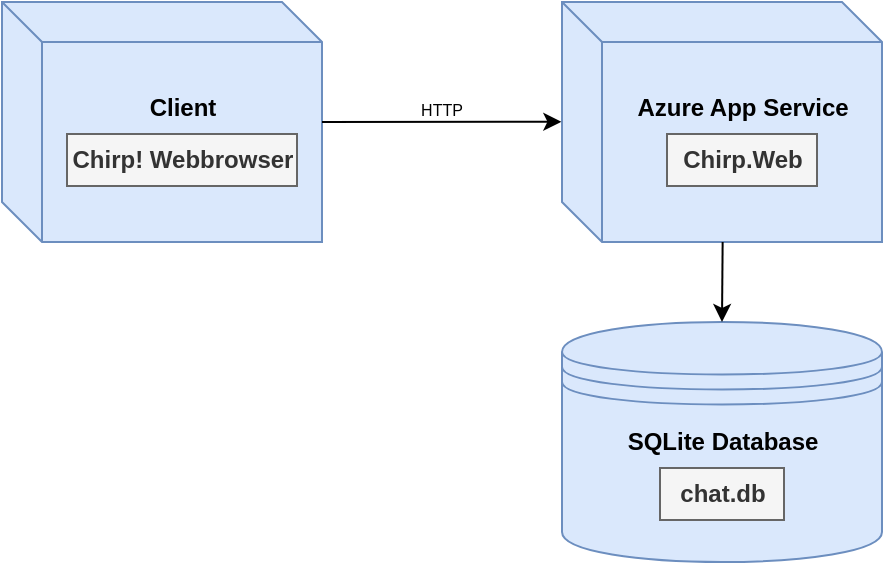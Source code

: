 <mxfile version="25.0.3">
  <diagram name="Side-1" id="paFMWZ_QoS3r9pQ7KjTz">
    <mxGraphModel dx="794" dy="492" grid="0" gridSize="10" guides="1" tooltips="1" connect="1" arrows="1" fold="1" page="0" pageScale="1" pageWidth="827" pageHeight="1169" math="0" shadow="0">
      <root>
        <mxCell id="0" />
        <mxCell id="1" parent="0" />
        <mxCell id="tp1WzhVr1qO6GO8mGSLT-2" value="" style="verticalAlign=top;align=left;spacingTop=8;spacingLeft=2;spacingRight=12;shape=cube;size=20;direction=east;fontStyle=4;html=1;whiteSpace=wrap;fillColor=#dae8fc;strokeColor=#6c8ebf;" parent="1" vertex="1">
          <mxGeometry x="40" y="200" width="160" height="120" as="geometry" />
        </mxCell>
        <mxCell id="tp1WzhVr1qO6GO8mGSLT-3" value="Client" style="text;align=center;fontStyle=1;verticalAlign=middle;spacingLeft=3;spacingRight=3;strokeColor=none;rotatable=0;points=[[0,0.5],[1,0.5]];portConstraint=eastwest;html=1;" parent="1" vertex="1">
          <mxGeometry x="90" y="240" width="80" height="26" as="geometry" />
        </mxCell>
        <mxCell id="tp1WzhVr1qO6GO8mGSLT-4" value="Chirp! Webbrowser" style="text;align=center;fontStyle=1;verticalAlign=middle;spacingLeft=3;spacingRight=3;strokeColor=#666666;rotatable=0;points=[[0,0.5],[1,0.5]];portConstraint=eastwest;html=1;fillColor=#f5f5f5;fontColor=#333333;" parent="1" vertex="1">
          <mxGeometry x="72.5" y="266" width="115" height="26" as="geometry" />
        </mxCell>
        <mxCell id="tp1WzhVr1qO6GO8mGSLT-7" value="" style="verticalAlign=top;align=left;spacingTop=8;spacingLeft=2;spacingRight=12;shape=cube;size=20;direction=east;fontStyle=4;html=1;whiteSpace=wrap;fillColor=#dae8fc;strokeColor=#6c8ebf;" parent="1" vertex="1">
          <mxGeometry x="320" y="200" width="160" height="120" as="geometry" />
        </mxCell>
        <mxCell id="tp1WzhVr1qO6GO8mGSLT-8" value="Azure App Service" style="text;align=center;fontStyle=1;verticalAlign=middle;spacingLeft=3;spacingRight=3;rotatable=0;points=[[0,0.5],[1,0.5]];portConstraint=eastwest;html=1;" parent="1" vertex="1">
          <mxGeometry x="348" y="240" width="124" height="26" as="geometry" />
        </mxCell>
        <mxCell id="tp1WzhVr1qO6GO8mGSLT-9" value="Chirp.Web" style="text;align=center;fontStyle=1;verticalAlign=middle;spacingLeft=3;spacingRight=3;strokeColor=#666666;rotatable=0;points=[[0,0.5],[1,0.5]];portConstraint=eastwest;html=1;fillColor=#f5f5f5;fontColor=#333333;" parent="1" vertex="1">
          <mxGeometry x="372.5" y="266" width="75" height="26" as="geometry" />
        </mxCell>
        <mxCell id="tp1WzhVr1qO6GO8mGSLT-1" value="" style="shape=datastore;whiteSpace=wrap;html=1;fillColor=#dae8fc;strokeColor=#6c8ebf;" parent="1" vertex="1">
          <mxGeometry x="320" y="360" width="160" height="120" as="geometry" />
        </mxCell>
        <mxCell id="tp1WzhVr1qO6GO8mGSLT-13" value="SQLite Database" style="text;align=center;fontStyle=1;verticalAlign=middle;spacingLeft=3;spacingRight=3;strokeColor=none;rotatable=0;points=[[0,0.5],[1,0.5]];portConstraint=eastwest;html=1;" parent="1" vertex="1">
          <mxGeometry x="338" y="407" width="124" height="26" as="geometry" />
        </mxCell>
        <mxCell id="tp1WzhVr1qO6GO8mGSLT-14" value="chat.db" style="text;align=center;fontStyle=1;verticalAlign=middle;spacingLeft=3;spacingRight=3;strokeColor=#666666;rotatable=0;points=[[0,0.5],[1,0.5]];portConstraint=eastwest;html=1;fillColor=#f5f5f5;fontColor=#333333;" parent="1" vertex="1">
          <mxGeometry x="369" y="433" width="62" height="26" as="geometry" />
        </mxCell>
        <mxCell id="tp1WzhVr1qO6GO8mGSLT-18" value="" style="endArrow=classic;html=1;rounded=0;entryX=-0.002;entryY=0.499;entryDx=0;entryDy=0;entryPerimeter=0;" parent="1" target="tp1WzhVr1qO6GO8mGSLT-7" edge="1">
          <mxGeometry width="50" height="50" relative="1" as="geometry">
            <mxPoint x="200" y="260" as="sourcePoint" />
            <mxPoint x="360" y="270" as="targetPoint" />
          </mxGeometry>
        </mxCell>
        <mxCell id="tp1WzhVr1qO6GO8mGSLT-20" value="" style="endArrow=classic;html=1;rounded=0;exitX=0.502;exitY=1;exitDx=0;exitDy=0;exitPerimeter=0;entryX=0.5;entryY=0;entryDx=0;entryDy=0;" parent="1" source="tp1WzhVr1qO6GO8mGSLT-7" target="tp1WzhVr1qO6GO8mGSLT-1" edge="1">
          <mxGeometry width="50" height="50" relative="1" as="geometry">
            <mxPoint x="219" y="280" as="sourcePoint" />
            <mxPoint x="340" y="280" as="targetPoint" />
          </mxGeometry>
        </mxCell>
        <mxCell id="tp1WzhVr1qO6GO8mGSLT-21" value="&lt;font style=&quot;font-size: 8px;&quot;&gt;HTTP&lt;/font&gt;" style="text;html=1;align=center;verticalAlign=middle;whiteSpace=wrap;rounded=0;" parent="1" vertex="1">
          <mxGeometry x="230" y="238" width="60" height="30" as="geometry" />
        </mxCell>
      </root>
    </mxGraphModel>
  </diagram>
</mxfile>

